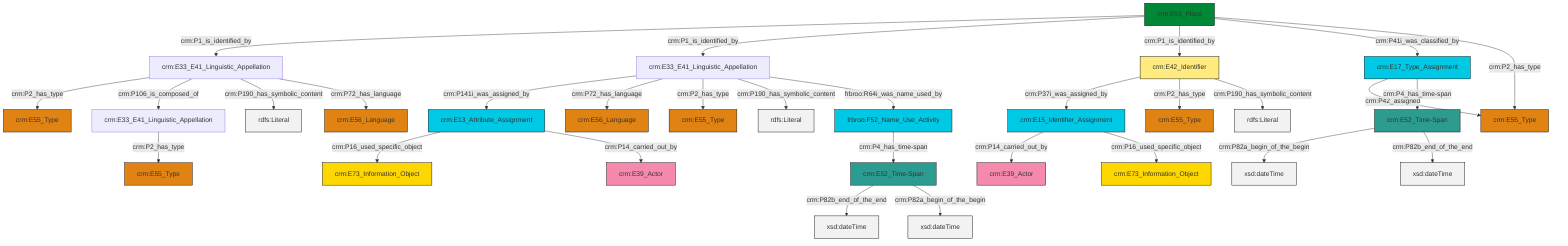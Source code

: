 graph TD
classDef Literal fill:#f2f2f2,stroke:#000000;
classDef CRM_Entity fill:#FFFFFF,stroke:#000000;
classDef Temporal_Entity fill:#00C9E6, stroke:#000000;
classDef Type fill:#E18312, stroke:#000000;
classDef Time-Span fill:#2C9C91, stroke:#000000;
classDef Appellation fill:#FFEB7F, stroke:#000000;
classDef Place fill:#008836, stroke:#000000;
classDef Persistent_Item fill:#B266B2, stroke:#000000;
classDef Conceptual_Object fill:#FFD700, stroke:#000000;
classDef Physical_Thing fill:#D2B48C, stroke:#000000;
classDef Actor fill:#f58aad, stroke:#000000;
classDef PC_Classes fill:#4ce600, stroke:#000000;
classDef Multi fill:#cccccc,stroke:#000000;

0["crm:E53_Place"]:::Place -->|crm:P1_is_identified_by| 1["crm:E33_E41_Linguistic_Appellation"]:::Default
0["crm:E53_Place"]:::Place -->|crm:P1_is_identified_by| 2["crm:E33_E41_Linguistic_Appellation"]:::Default
3["crm:E15_Identifier_Assignment"]:::Temporal_Entity -->|crm:P14_carried_out_by| 4["crm:E39_Actor"]:::Actor
11["crm:E52_Time-Span"]:::Time-Span -->|crm:P82a_begin_of_the_begin| 12[xsd:dateTime]:::Literal
2["crm:E33_E41_Linguistic_Appellation"]:::Default -->|crm:P141i_was_assigned_by| 5["crm:E13_Attribute_Assignment"]:::Temporal_Entity
1["crm:E33_E41_Linguistic_Appellation"]:::Default -->|crm:P2_has_type| 9["crm:E55_Type"]:::Type
5["crm:E13_Attribute_Assignment"]:::Temporal_Entity -->|crm:P16_used_specific_object| 15["crm:E73_Information_Object"]:::Conceptual_Object
0["crm:E53_Place"]:::Place -->|crm:P1_is_identified_by| 13["crm:E42_Identifier"]:::Appellation
3["crm:E15_Identifier_Assignment"]:::Temporal_Entity -->|crm:P16_used_specific_object| 16["crm:E73_Information_Object"]:::Conceptual_Object
1["crm:E33_E41_Linguistic_Appellation"]:::Default -->|crm:P106_is_composed_of| 17["crm:E33_E41_Linguistic_Appellation"]:::Default
0["crm:E53_Place"]:::Place -->|crm:P41i_was_classified_by| 18["crm:E17_Type_Assignment"]:::Temporal_Entity
7["crm:E52_Time-Span"]:::Time-Span -->|crm:P82b_end_of_the_end| 19[xsd:dateTime]:::Literal
13["crm:E42_Identifier"]:::Appellation -->|crm:P37i_was_assigned_by| 3["crm:E15_Identifier_Assignment"]:::Temporal_Entity
17["crm:E33_E41_Linguistic_Appellation"]:::Default -->|crm:P2_has_type| 20["crm:E55_Type"]:::Type
23["frbroo:F52_Name_Use_Activity"]:::Temporal_Entity -->|crm:P4_has_time-span| 7["crm:E52_Time-Span"]:::Time-Span
2["crm:E33_E41_Linguistic_Appellation"]:::Default -->|crm:P72_has_language| 25["crm:E56_Language"]:::Type
11["crm:E52_Time-Span"]:::Time-Span -->|crm:P82b_end_of_the_end| 35[xsd:dateTime]:::Literal
7["crm:E52_Time-Span"]:::Time-Span -->|crm:P82a_begin_of_the_begin| 37[xsd:dateTime]:::Literal
18["crm:E17_Type_Assignment"]:::Temporal_Entity -->|crm:P42_assigned| 21["crm:E55_Type"]:::Type
13["crm:E42_Identifier"]:::Appellation -->|crm:P2_has_type| 31["crm:E55_Type"]:::Type
0["crm:E53_Place"]:::Place -->|crm:P2_has_type| 21["crm:E55_Type"]:::Type
2["crm:E33_E41_Linguistic_Appellation"]:::Default -->|crm:P2_has_type| 40["crm:E55_Type"]:::Type
2["crm:E33_E41_Linguistic_Appellation"]:::Default -->|crm:P190_has_symbolic_content| 41[rdfs:Literal]:::Literal
1["crm:E33_E41_Linguistic_Appellation"]:::Default -->|crm:P190_has_symbolic_content| 42[rdfs:Literal]:::Literal
13["crm:E42_Identifier"]:::Appellation -->|crm:P190_has_symbolic_content| 45[rdfs:Literal]:::Literal
18["crm:E17_Type_Assignment"]:::Temporal_Entity -->|crm:P4_has_time-span| 11["crm:E52_Time-Span"]:::Time-Span
2["crm:E33_E41_Linguistic_Appellation"]:::Default -->|frbroo:R64i_was_name_used_by| 23["frbroo:F52_Name_Use_Activity"]:::Temporal_Entity
1["crm:E33_E41_Linguistic_Appellation"]:::Default -->|crm:P72_has_language| 27["crm:E56_Language"]:::Type
5["crm:E13_Attribute_Assignment"]:::Temporal_Entity -->|crm:P14_carried_out_by| 50["crm:E39_Actor"]:::Actor